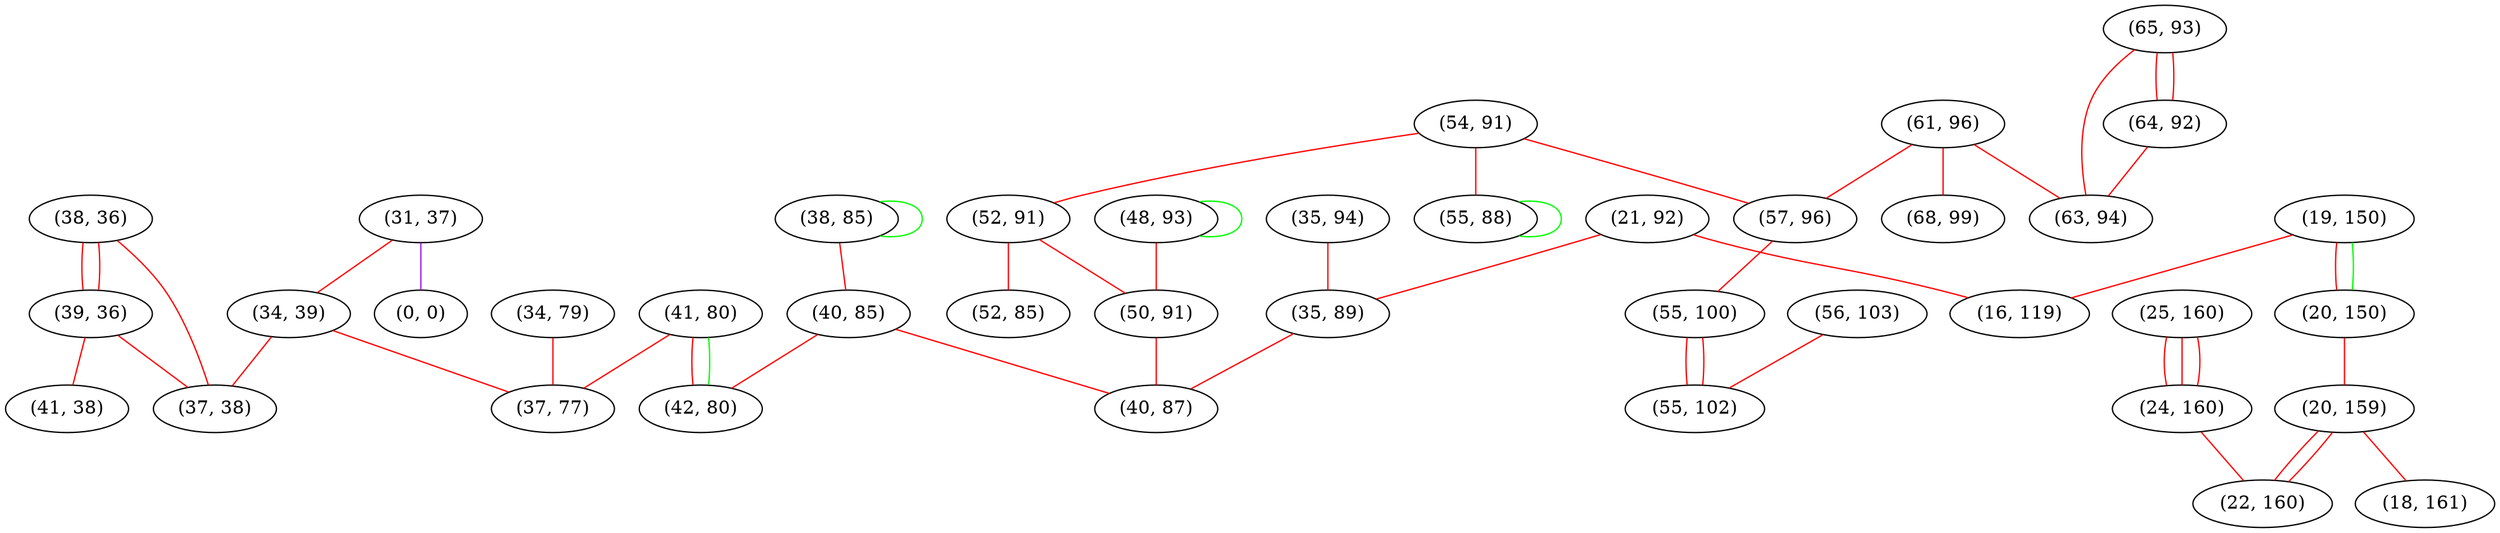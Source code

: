 graph "" {
"(38, 36)";
"(54, 91)";
"(31, 37)";
"(48, 93)";
"(61, 96)";
"(25, 160)";
"(38, 85)";
"(19, 150)";
"(65, 93)";
"(52, 91)";
"(64, 92)";
"(34, 39)";
"(40, 85)";
"(41, 80)";
"(35, 94)";
"(39, 36)";
"(52, 85)";
"(57, 96)";
"(42, 80)";
"(55, 88)";
"(21, 92)";
"(55, 100)";
"(0, 0)";
"(20, 150)";
"(37, 38)";
"(50, 91)";
"(20, 159)";
"(68, 99)";
"(34, 79)";
"(41, 38)";
"(63, 94)";
"(35, 89)";
"(56, 103)";
"(40, 87)";
"(37, 77)";
"(16, 119)";
"(55, 102)";
"(24, 160)";
"(22, 160)";
"(18, 161)";
"(38, 36)" -- "(37, 38)"  [color=red, key=0, weight=1];
"(38, 36)" -- "(39, 36)"  [color=red, key=0, weight=1];
"(38, 36)" -- "(39, 36)"  [color=red, key=1, weight=1];
"(54, 91)" -- "(57, 96)"  [color=red, key=0, weight=1];
"(54, 91)" -- "(55, 88)"  [color=red, key=0, weight=1];
"(54, 91)" -- "(52, 91)"  [color=red, key=0, weight=1];
"(31, 37)" -- "(34, 39)"  [color=red, key=0, weight=1];
"(31, 37)" -- "(0, 0)"  [color=purple, key=0, weight=4];
"(48, 93)" -- "(48, 93)"  [color=green, key=0, weight=2];
"(48, 93)" -- "(50, 91)"  [color=red, key=0, weight=1];
"(61, 96)" -- "(57, 96)"  [color=red, key=0, weight=1];
"(61, 96)" -- "(63, 94)"  [color=red, key=0, weight=1];
"(61, 96)" -- "(68, 99)"  [color=red, key=0, weight=1];
"(25, 160)" -- "(24, 160)"  [color=red, key=0, weight=1];
"(25, 160)" -- "(24, 160)"  [color=red, key=1, weight=1];
"(25, 160)" -- "(24, 160)"  [color=red, key=2, weight=1];
"(38, 85)" -- "(40, 85)"  [color=red, key=0, weight=1];
"(38, 85)" -- "(38, 85)"  [color=green, key=0, weight=2];
"(19, 150)" -- "(20, 150)"  [color=red, key=0, weight=1];
"(19, 150)" -- "(20, 150)"  [color=green, key=1, weight=2];
"(19, 150)" -- "(16, 119)"  [color=red, key=0, weight=1];
"(65, 93)" -- "(63, 94)"  [color=red, key=0, weight=1];
"(65, 93)" -- "(64, 92)"  [color=red, key=0, weight=1];
"(65, 93)" -- "(64, 92)"  [color=red, key=1, weight=1];
"(52, 91)" -- "(52, 85)"  [color=red, key=0, weight=1];
"(52, 91)" -- "(50, 91)"  [color=red, key=0, weight=1];
"(64, 92)" -- "(63, 94)"  [color=red, key=0, weight=1];
"(34, 39)" -- "(37, 38)"  [color=red, key=0, weight=1];
"(34, 39)" -- "(37, 77)"  [color=red, key=0, weight=1];
"(40, 85)" -- "(42, 80)"  [color=red, key=0, weight=1];
"(40, 85)" -- "(40, 87)"  [color=red, key=0, weight=1];
"(41, 80)" -- "(42, 80)"  [color=red, key=0, weight=1];
"(41, 80)" -- "(42, 80)"  [color=green, key=1, weight=2];
"(41, 80)" -- "(37, 77)"  [color=red, key=0, weight=1];
"(35, 94)" -- "(35, 89)"  [color=red, key=0, weight=1];
"(39, 36)" -- "(37, 38)"  [color=red, key=0, weight=1];
"(39, 36)" -- "(41, 38)"  [color=red, key=0, weight=1];
"(57, 96)" -- "(55, 100)"  [color=red, key=0, weight=1];
"(55, 88)" -- "(55, 88)"  [color=green, key=0, weight=2];
"(21, 92)" -- "(35, 89)"  [color=red, key=0, weight=1];
"(21, 92)" -- "(16, 119)"  [color=red, key=0, weight=1];
"(55, 100)" -- "(55, 102)"  [color=red, key=0, weight=1];
"(55, 100)" -- "(55, 102)"  [color=red, key=1, weight=1];
"(20, 150)" -- "(20, 159)"  [color=red, key=0, weight=1];
"(50, 91)" -- "(40, 87)"  [color=red, key=0, weight=1];
"(20, 159)" -- "(22, 160)"  [color=red, key=0, weight=1];
"(20, 159)" -- "(22, 160)"  [color=red, key=1, weight=1];
"(20, 159)" -- "(18, 161)"  [color=red, key=0, weight=1];
"(34, 79)" -- "(37, 77)"  [color=red, key=0, weight=1];
"(35, 89)" -- "(40, 87)"  [color=red, key=0, weight=1];
"(56, 103)" -- "(55, 102)"  [color=red, key=0, weight=1];
"(24, 160)" -- "(22, 160)"  [color=red, key=0, weight=1];
}
